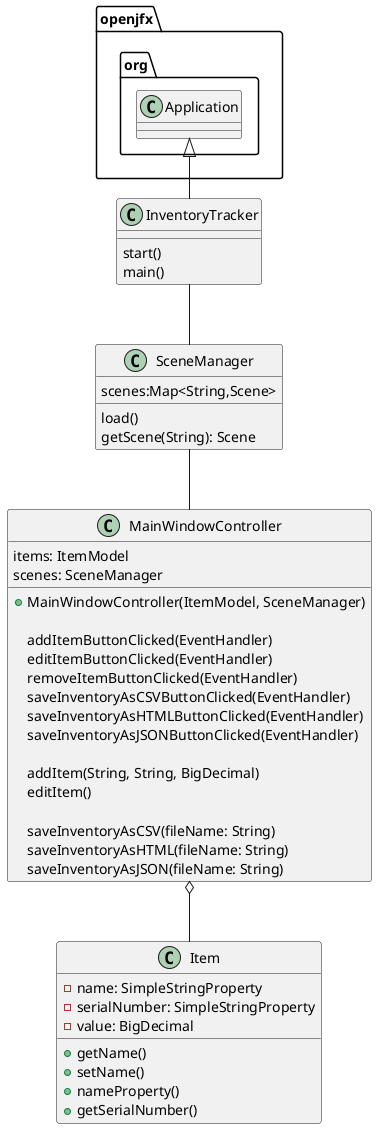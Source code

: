 @startuml
class InventoryTracker{
    start()
    main()
}

class SceneManager{
    scenes:Map<String,Scene>

    load()
    getScene(String): Scene
}

class MainWindowController{
    items: ItemModel
    scenes: SceneManager

    + MainWindowController(ItemModel, SceneManager)

    addItemButtonClicked(EventHandler)
    editItemButtonClicked(EventHandler)
    removeItemButtonClicked(EventHandler)
    saveInventoryAsCSVButtonClicked(EventHandler)
    saveInventoryAsHTMLButtonClicked(EventHandler)
    saveInventoryAsJSONButtonClicked(EventHandler)

    addItem(String, String, BigDecimal)
    editItem()

    saveInventoryAsCSV(fileName: String)
    saveInventoryAsHTML(fileName: String)
    saveInventoryAsJSON(fileName: String)
}


class Item{
    - name: SimpleStringProperty
    - serialNumber: SimpleStringProperty
    - value: BigDecimal

    + getName()
    + setName()
    + nameProperty()
    + getSerialNumber()
}

openjfx.org.Application <|-- InventoryTracker
InventoryTracker -- SceneManager
SceneManager -- MainWindowController
MainWindowController o-- Item
@enduml